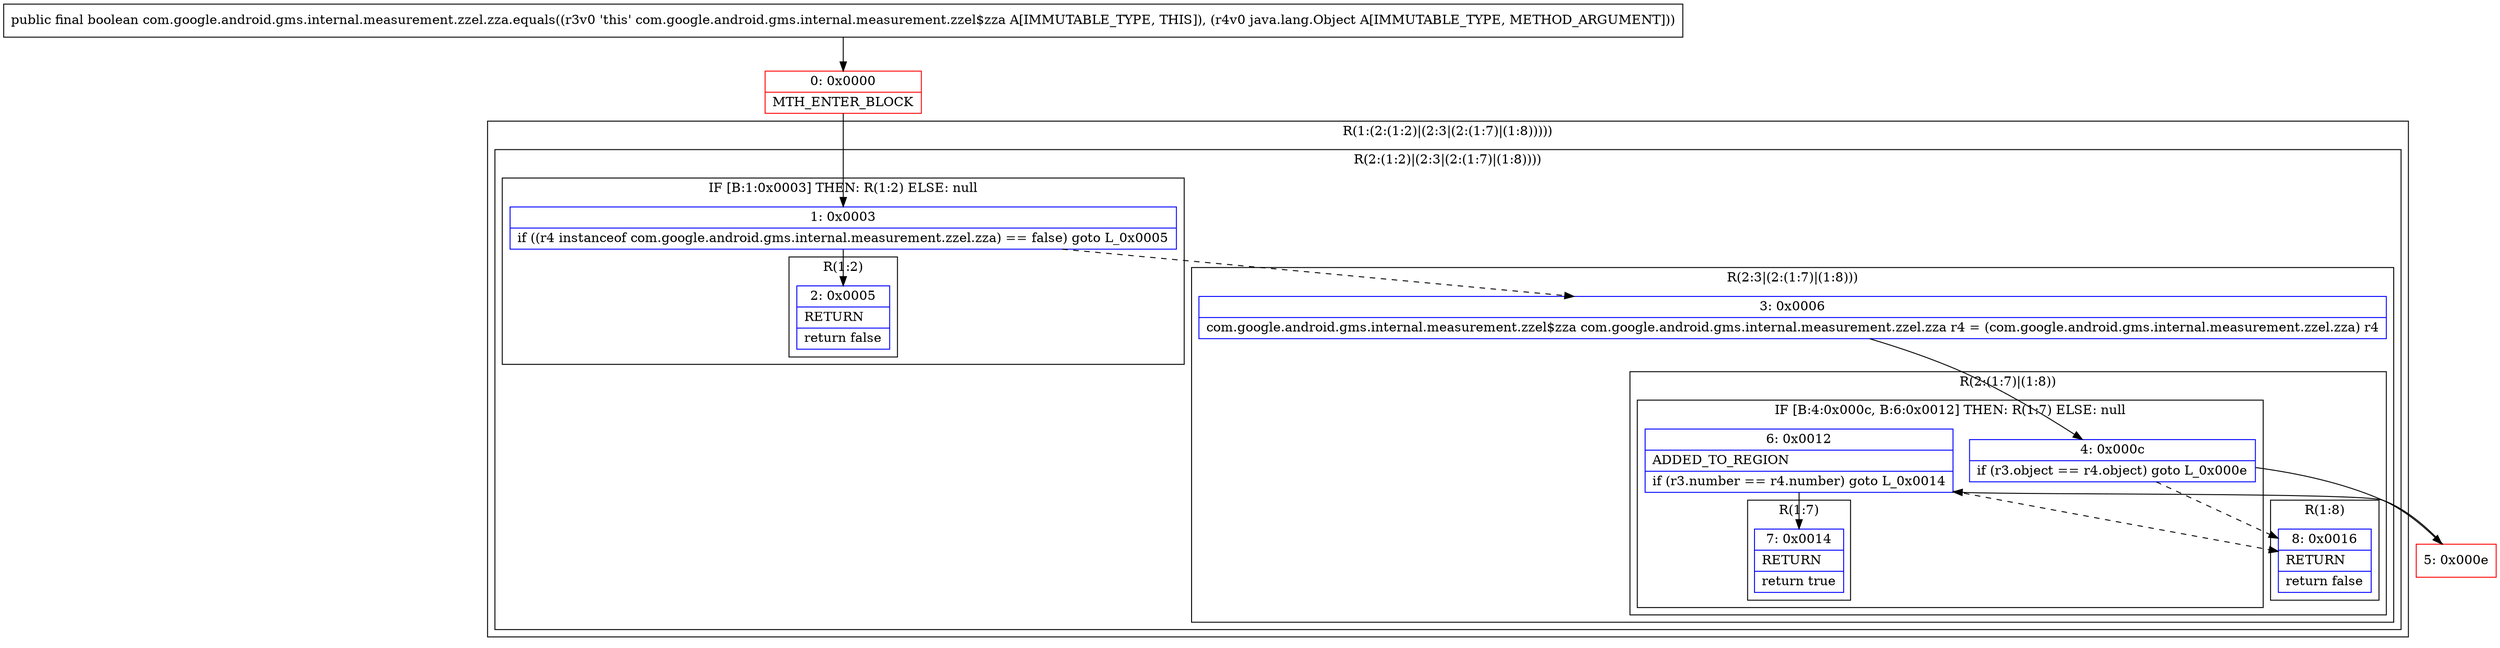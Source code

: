 digraph "CFG forcom.google.android.gms.internal.measurement.zzel.zza.equals(Ljava\/lang\/Object;)Z" {
subgraph cluster_Region_781547104 {
label = "R(1:(2:(1:2)|(2:3|(2:(1:7)|(1:8)))))";
node [shape=record,color=blue];
subgraph cluster_Region_1231710726 {
label = "R(2:(1:2)|(2:3|(2:(1:7)|(1:8))))";
node [shape=record,color=blue];
subgraph cluster_IfRegion_1620714234 {
label = "IF [B:1:0x0003] THEN: R(1:2) ELSE: null";
node [shape=record,color=blue];
Node_1 [shape=record,label="{1\:\ 0x0003|if ((r4 instanceof com.google.android.gms.internal.measurement.zzel.zza) == false) goto L_0x0005\l}"];
subgraph cluster_Region_1700996632 {
label = "R(1:2)";
node [shape=record,color=blue];
Node_2 [shape=record,label="{2\:\ 0x0005|RETURN\l|return false\l}"];
}
}
subgraph cluster_Region_132165949 {
label = "R(2:3|(2:(1:7)|(1:8)))";
node [shape=record,color=blue];
Node_3 [shape=record,label="{3\:\ 0x0006|com.google.android.gms.internal.measurement.zzel$zza com.google.android.gms.internal.measurement.zzel.zza r4 = (com.google.android.gms.internal.measurement.zzel.zza) r4\l}"];
subgraph cluster_Region_1614838434 {
label = "R(2:(1:7)|(1:8))";
node [shape=record,color=blue];
subgraph cluster_IfRegion_1804016359 {
label = "IF [B:4:0x000c, B:6:0x0012] THEN: R(1:7) ELSE: null";
node [shape=record,color=blue];
Node_4 [shape=record,label="{4\:\ 0x000c|if (r3.object == r4.object) goto L_0x000e\l}"];
Node_6 [shape=record,label="{6\:\ 0x0012|ADDED_TO_REGION\l|if (r3.number == r4.number) goto L_0x0014\l}"];
subgraph cluster_Region_2061506294 {
label = "R(1:7)";
node [shape=record,color=blue];
Node_7 [shape=record,label="{7\:\ 0x0014|RETURN\l|return true\l}"];
}
}
subgraph cluster_Region_1272739490 {
label = "R(1:8)";
node [shape=record,color=blue];
Node_8 [shape=record,label="{8\:\ 0x0016|RETURN\l|return false\l}"];
}
}
}
}
}
Node_0 [shape=record,color=red,label="{0\:\ 0x0000|MTH_ENTER_BLOCK\l}"];
Node_5 [shape=record,color=red,label="{5\:\ 0x000e}"];
MethodNode[shape=record,label="{public final boolean com.google.android.gms.internal.measurement.zzel.zza.equals((r3v0 'this' com.google.android.gms.internal.measurement.zzel$zza A[IMMUTABLE_TYPE, THIS]), (r4v0 java.lang.Object A[IMMUTABLE_TYPE, METHOD_ARGUMENT])) }"];
MethodNode -> Node_0;
Node_1 -> Node_2;
Node_1 -> Node_3[style=dashed];
Node_3 -> Node_4;
Node_4 -> Node_5;
Node_4 -> Node_8[style=dashed];
Node_6 -> Node_7;
Node_6 -> Node_8[style=dashed];
Node_0 -> Node_1;
Node_5 -> Node_6;
}

